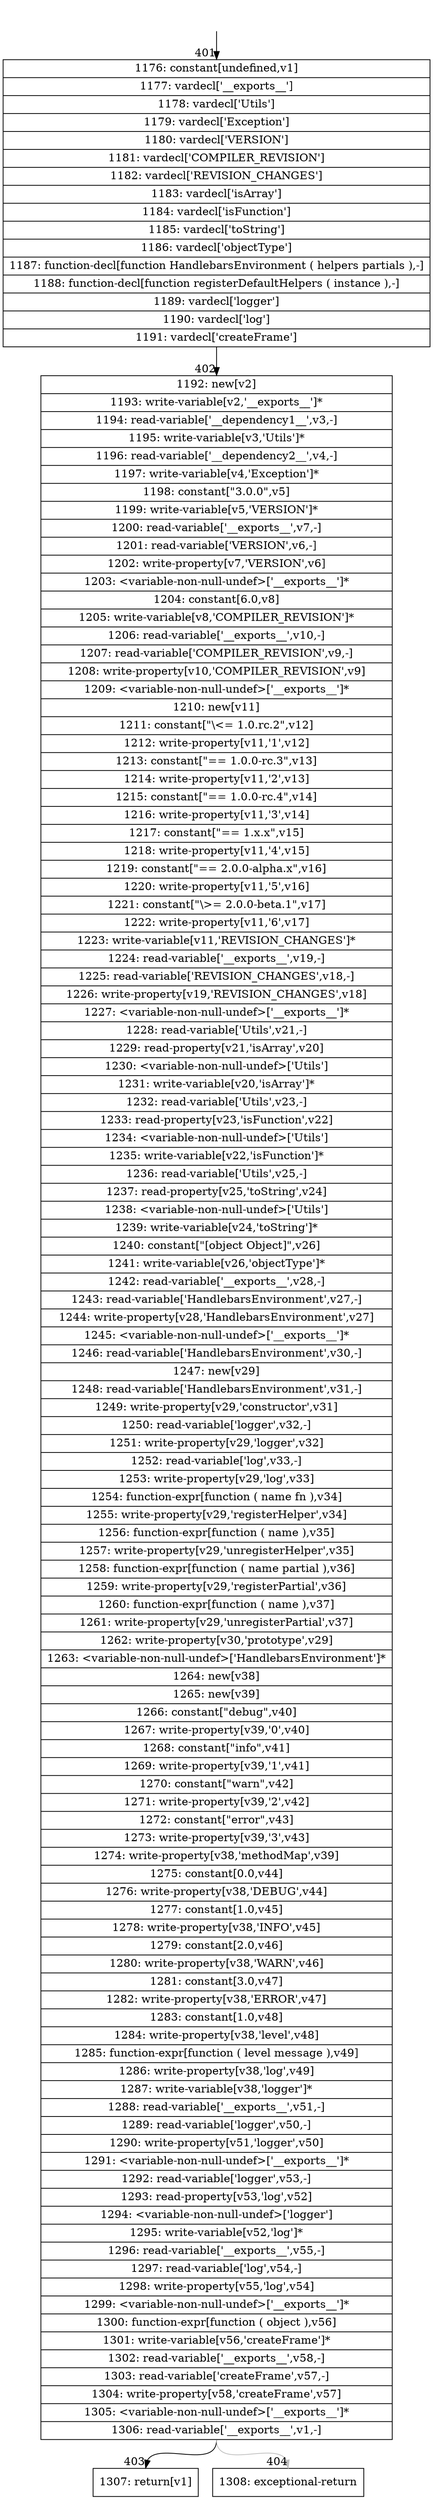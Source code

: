 digraph {
rankdir="TD"
BB_entry16[shape=none,label=""];
BB_entry16 -> BB401 [tailport=s, headport=n, headlabel="    401"]
BB401 [shape=record label="{1176: constant[undefined,v1]|1177: vardecl['__exports__']|1178: vardecl['Utils']|1179: vardecl['Exception']|1180: vardecl['VERSION']|1181: vardecl['COMPILER_REVISION']|1182: vardecl['REVISION_CHANGES']|1183: vardecl['isArray']|1184: vardecl['isFunction']|1185: vardecl['toString']|1186: vardecl['objectType']|1187: function-decl[function HandlebarsEnvironment ( helpers partials ),-]|1188: function-decl[function registerDefaultHelpers ( instance ),-]|1189: vardecl['logger']|1190: vardecl['log']|1191: vardecl['createFrame']}" ] 
BB401 -> BB402 [tailport=s, headport=n, headlabel="      402"]
BB402 [shape=record label="{1192: new[v2]|1193: write-variable[v2,'__exports__']*|1194: read-variable['__dependency1__',v3,-]|1195: write-variable[v3,'Utils']*|1196: read-variable['__dependency2__',v4,-]|1197: write-variable[v4,'Exception']*|1198: constant[\"3.0.0\",v5]|1199: write-variable[v5,'VERSION']*|1200: read-variable['__exports__',v7,-]|1201: read-variable['VERSION',v6,-]|1202: write-property[v7,'VERSION',v6]|1203: \<variable-non-null-undef\>['__exports__']*|1204: constant[6.0,v8]|1205: write-variable[v8,'COMPILER_REVISION']*|1206: read-variable['__exports__',v10,-]|1207: read-variable['COMPILER_REVISION',v9,-]|1208: write-property[v10,'COMPILER_REVISION',v9]|1209: \<variable-non-null-undef\>['__exports__']*|1210: new[v11]|1211: constant[\"\\\<= 1.0.rc.2\",v12]|1212: write-property[v11,'1',v12]|1213: constant[\"== 1.0.0-rc.3\",v13]|1214: write-property[v11,'2',v13]|1215: constant[\"== 1.0.0-rc.4\",v14]|1216: write-property[v11,'3',v14]|1217: constant[\"== 1.x.x\",v15]|1218: write-property[v11,'4',v15]|1219: constant[\"== 2.0.0-alpha.x\",v16]|1220: write-property[v11,'5',v16]|1221: constant[\"\\\>= 2.0.0-beta.1\",v17]|1222: write-property[v11,'6',v17]|1223: write-variable[v11,'REVISION_CHANGES']*|1224: read-variable['__exports__',v19,-]|1225: read-variable['REVISION_CHANGES',v18,-]|1226: write-property[v19,'REVISION_CHANGES',v18]|1227: \<variable-non-null-undef\>['__exports__']*|1228: read-variable['Utils',v21,-]|1229: read-property[v21,'isArray',v20]|1230: \<variable-non-null-undef\>['Utils']|1231: write-variable[v20,'isArray']*|1232: read-variable['Utils',v23,-]|1233: read-property[v23,'isFunction',v22]|1234: \<variable-non-null-undef\>['Utils']|1235: write-variable[v22,'isFunction']*|1236: read-variable['Utils',v25,-]|1237: read-property[v25,'toString',v24]|1238: \<variable-non-null-undef\>['Utils']|1239: write-variable[v24,'toString']*|1240: constant[\"[object Object]\",v26]|1241: write-variable[v26,'objectType']*|1242: read-variable['__exports__',v28,-]|1243: read-variable['HandlebarsEnvironment',v27,-]|1244: write-property[v28,'HandlebarsEnvironment',v27]|1245: \<variable-non-null-undef\>['__exports__']*|1246: read-variable['HandlebarsEnvironment',v30,-]|1247: new[v29]|1248: read-variable['HandlebarsEnvironment',v31,-]|1249: write-property[v29,'constructor',v31]|1250: read-variable['logger',v32,-]|1251: write-property[v29,'logger',v32]|1252: read-variable['log',v33,-]|1253: write-property[v29,'log',v33]|1254: function-expr[function ( name fn ),v34]|1255: write-property[v29,'registerHelper',v34]|1256: function-expr[function ( name ),v35]|1257: write-property[v29,'unregisterHelper',v35]|1258: function-expr[function ( name partial ),v36]|1259: write-property[v29,'registerPartial',v36]|1260: function-expr[function ( name ),v37]|1261: write-property[v29,'unregisterPartial',v37]|1262: write-property[v30,'prototype',v29]|1263: \<variable-non-null-undef\>['HandlebarsEnvironment']*|1264: new[v38]|1265: new[v39]|1266: constant[\"debug\",v40]|1267: write-property[v39,'0',v40]|1268: constant[\"info\",v41]|1269: write-property[v39,'1',v41]|1270: constant[\"warn\",v42]|1271: write-property[v39,'2',v42]|1272: constant[\"error\",v43]|1273: write-property[v39,'3',v43]|1274: write-property[v38,'methodMap',v39]|1275: constant[0.0,v44]|1276: write-property[v38,'DEBUG',v44]|1277: constant[1.0,v45]|1278: write-property[v38,'INFO',v45]|1279: constant[2.0,v46]|1280: write-property[v38,'WARN',v46]|1281: constant[3.0,v47]|1282: write-property[v38,'ERROR',v47]|1283: constant[1.0,v48]|1284: write-property[v38,'level',v48]|1285: function-expr[function ( level message ),v49]|1286: write-property[v38,'log',v49]|1287: write-variable[v38,'logger']*|1288: read-variable['__exports__',v51,-]|1289: read-variable['logger',v50,-]|1290: write-property[v51,'logger',v50]|1291: \<variable-non-null-undef\>['__exports__']*|1292: read-variable['logger',v53,-]|1293: read-property[v53,'log',v52]|1294: \<variable-non-null-undef\>['logger']|1295: write-variable[v52,'log']*|1296: read-variable['__exports__',v55,-]|1297: read-variable['log',v54,-]|1298: write-property[v55,'log',v54]|1299: \<variable-non-null-undef\>['__exports__']*|1300: function-expr[function ( object ),v56]|1301: write-variable[v56,'createFrame']*|1302: read-variable['__exports__',v58,-]|1303: read-variable['createFrame',v57,-]|1304: write-property[v58,'createFrame',v57]|1305: \<variable-non-null-undef\>['__exports__']*|1306: read-variable['__exports__',v1,-]}" ] 
BB402 -> BB403 [tailport=s, headport=n, headlabel="      403"]
BB402 -> BB404 [tailport=s, headport=n, color=gray, headlabel="      404"]
BB403 [shape=record label="{1307: return[v1]}" ] 
BB404 [shape=record label="{1308: exceptional-return}" ] 
//#$~ 427
}
